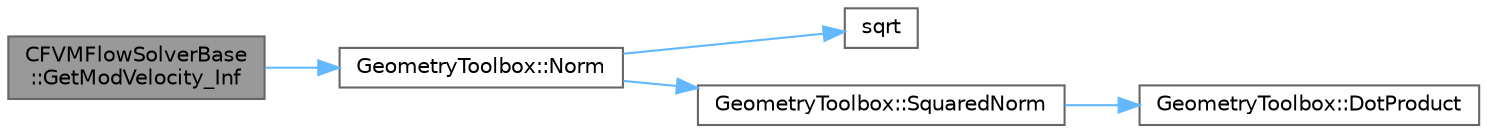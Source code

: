 digraph "CFVMFlowSolverBase::GetModVelocity_Inf"
{
 // LATEX_PDF_SIZE
  bgcolor="transparent";
  edge [fontname=Helvetica,fontsize=10,labelfontname=Helvetica,labelfontsize=10];
  node [fontname=Helvetica,fontsize=10,shape=box,height=0.2,width=0.4];
  rankdir="LR";
  Node1 [id="Node000001",label="CFVMFlowSolverBase\l::GetModVelocity_Inf",height=0.2,width=0.4,color="gray40", fillcolor="grey60", style="filled", fontcolor="black",tooltip="Compute 2-norm of the velocity at the infinity."];
  Node1 -> Node2 [id="edge1_Node000001_Node000002",color="steelblue1",style="solid",tooltip=" "];
  Node2 [id="Node000002",label="GeometryToolbox::Norm",height=0.2,width=0.4,color="grey40", fillcolor="white", style="filled",URL="$group__GeometryToolbox.html#gad8b24e50333c9a8378f7abf18222f36a",tooltip=" "];
  Node2 -> Node3 [id="edge2_Node000002_Node000003",color="steelblue1",style="solid",tooltip=" "];
  Node3 [id="Node000003",label="sqrt",height=0.2,width=0.4,color="grey40", fillcolor="white", style="filled",URL="$group__SIMD.html#ga54a1925ab40fb4249ea255072520de35",tooltip=" "];
  Node2 -> Node4 [id="edge3_Node000002_Node000004",color="steelblue1",style="solid",tooltip=" "];
  Node4 [id="Node000004",label="GeometryToolbox::SquaredNorm",height=0.2,width=0.4,color="grey40", fillcolor="white", style="filled",URL="$group__GeometryToolbox.html#ga98c9b9314cc6352c9bba49b8cfb4b056",tooltip=" "];
  Node4 -> Node5 [id="edge4_Node000004_Node000005",color="steelblue1",style="solid",tooltip=" "];
  Node5 [id="Node000005",label="GeometryToolbox::DotProduct",height=0.2,width=0.4,color="grey40", fillcolor="white", style="filled",URL="$group__GeometryToolbox.html#ga7ec3e1e20fab73dbf0159fe38492cc89",tooltip=" "];
}
